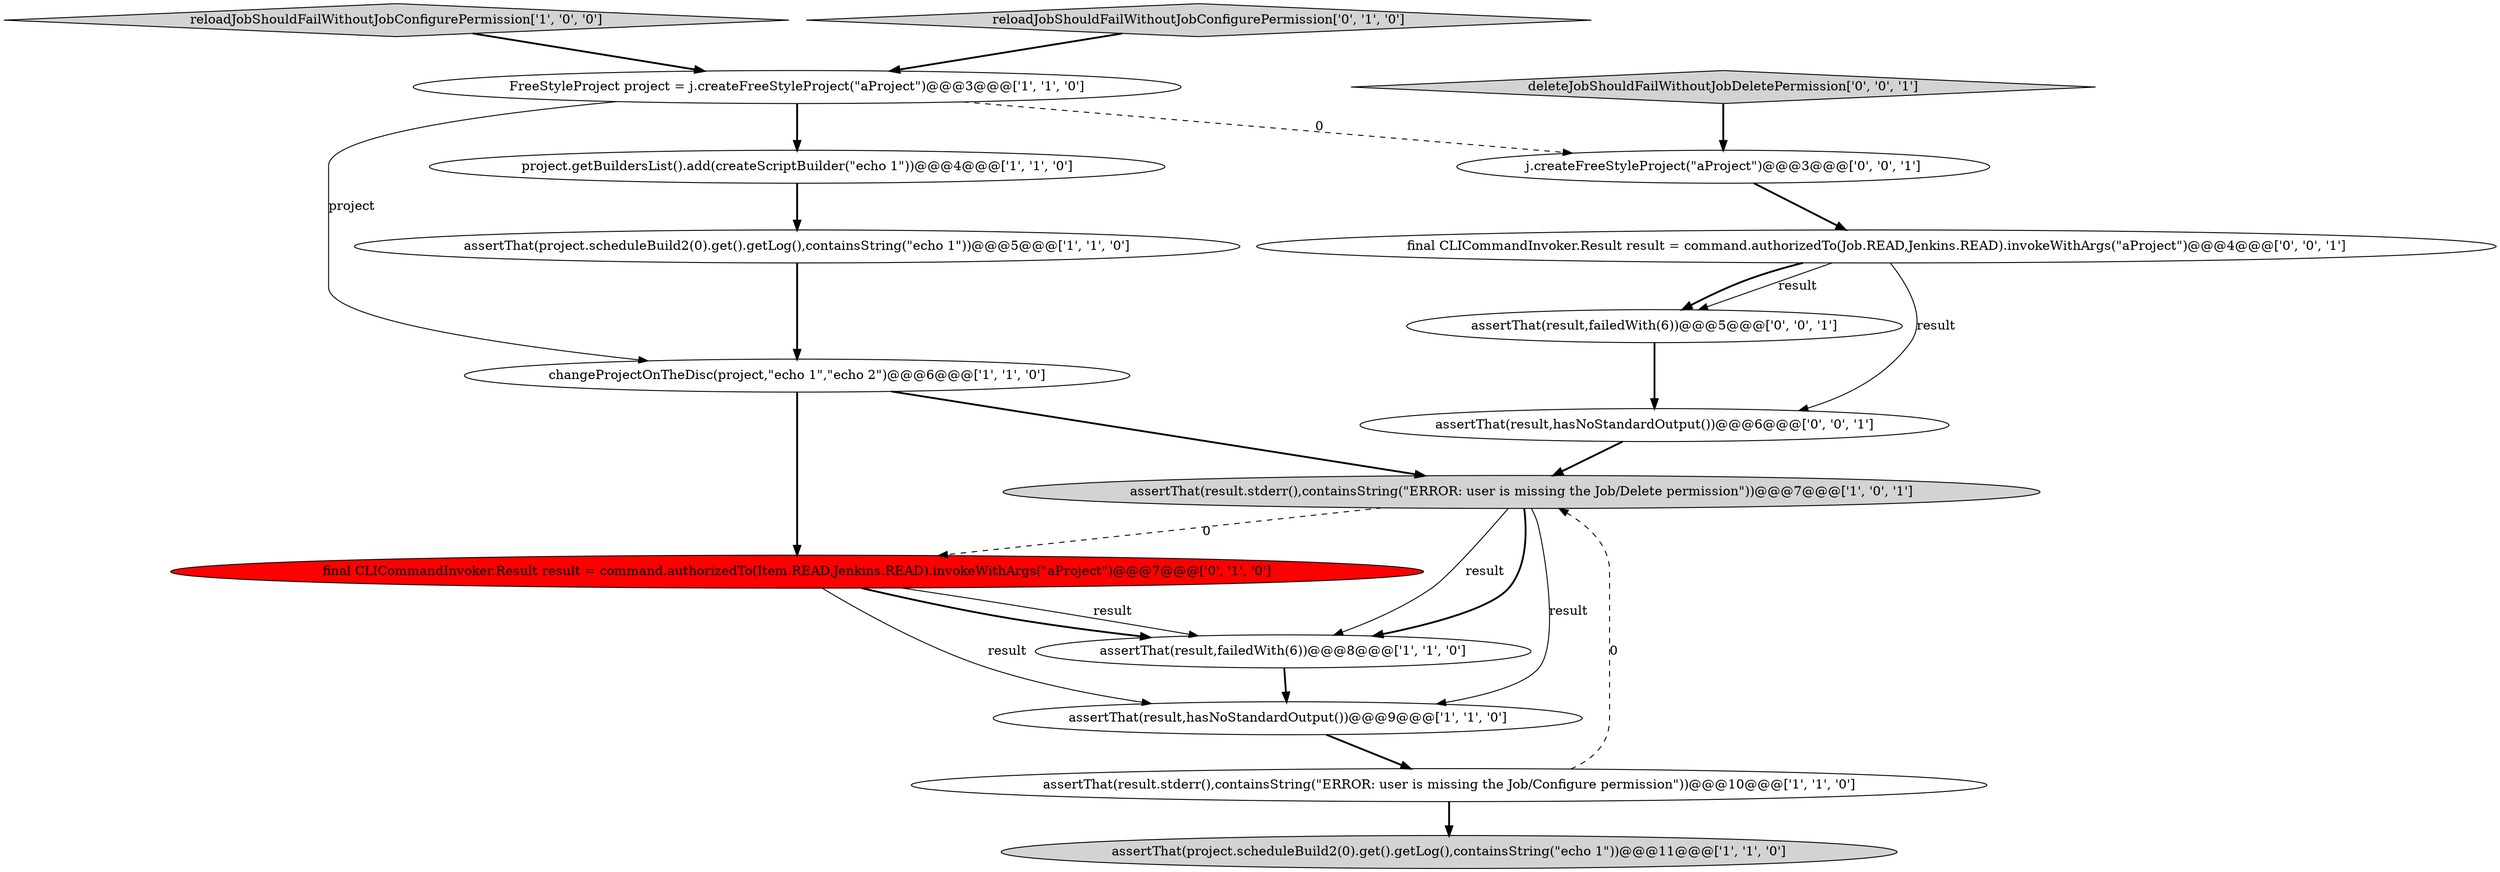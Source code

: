 digraph {
1 [style = filled, label = "reloadJobShouldFailWithoutJobConfigurePermission['1', '0', '0']", fillcolor = lightgray, shape = diamond image = "AAA0AAABBB1BBB"];
5 [style = filled, label = "assertThat(result.stderr(),containsString(\"ERROR: user is missing the Job/Delete permission\"))@@@7@@@['1', '0', '1']", fillcolor = lightgray, shape = ellipse image = "AAA0AAABBB1BBB"];
6 [style = filled, label = "assertThat(project.scheduleBuild2(0).get().getLog(),containsString(\"echo 1\"))@@@11@@@['1', '1', '0']", fillcolor = lightgray, shape = ellipse image = "AAA0AAABBB1BBB"];
16 [style = filled, label = "deleteJobShouldFailWithoutJobDeletePermission['0', '0', '1']", fillcolor = lightgray, shape = diamond image = "AAA0AAABBB3BBB"];
10 [style = filled, label = "reloadJobShouldFailWithoutJobConfigurePermission['0', '1', '0']", fillcolor = lightgray, shape = diamond image = "AAA0AAABBB2BBB"];
2 [style = filled, label = "assertThat(result.stderr(),containsString(\"ERROR: user is missing the Job/Configure permission\"))@@@10@@@['1', '1', '0']", fillcolor = white, shape = ellipse image = "AAA0AAABBB1BBB"];
13 [style = filled, label = "final CLICommandInvoker.Result result = command.authorizedTo(Job.READ,Jenkins.READ).invokeWithArgs(\"aProject\")@@@4@@@['0', '0', '1']", fillcolor = white, shape = ellipse image = "AAA0AAABBB3BBB"];
15 [style = filled, label = "assertThat(result,hasNoStandardOutput())@@@6@@@['0', '0', '1']", fillcolor = white, shape = ellipse image = "AAA0AAABBB3BBB"];
3 [style = filled, label = "project.getBuildersList().add(createScriptBuilder(\"echo 1\"))@@@4@@@['1', '1', '0']", fillcolor = white, shape = ellipse image = "AAA0AAABBB1BBB"];
9 [style = filled, label = "assertThat(result,hasNoStandardOutput())@@@9@@@['1', '1', '0']", fillcolor = white, shape = ellipse image = "AAA0AAABBB1BBB"];
12 [style = filled, label = "assertThat(result,failedWith(6))@@@5@@@['0', '0', '1']", fillcolor = white, shape = ellipse image = "AAA0AAABBB3BBB"];
8 [style = filled, label = "assertThat(project.scheduleBuild2(0).get().getLog(),containsString(\"echo 1\"))@@@5@@@['1', '1', '0']", fillcolor = white, shape = ellipse image = "AAA0AAABBB1BBB"];
4 [style = filled, label = "FreeStyleProject project = j.createFreeStyleProject(\"aProject\")@@@3@@@['1', '1', '0']", fillcolor = white, shape = ellipse image = "AAA0AAABBB1BBB"];
11 [style = filled, label = "final CLICommandInvoker.Result result = command.authorizedTo(Item.READ,Jenkins.READ).invokeWithArgs(\"aProject\")@@@7@@@['0', '1', '0']", fillcolor = red, shape = ellipse image = "AAA1AAABBB2BBB"];
0 [style = filled, label = "assertThat(result,failedWith(6))@@@8@@@['1', '1', '0']", fillcolor = white, shape = ellipse image = "AAA0AAABBB1BBB"];
7 [style = filled, label = "changeProjectOnTheDisc(project,\"echo 1\",\"echo 2\")@@@6@@@['1', '1', '0']", fillcolor = white, shape = ellipse image = "AAA0AAABBB1BBB"];
14 [style = filled, label = "j.createFreeStyleProject(\"aProject\")@@@3@@@['0', '0', '1']", fillcolor = white, shape = ellipse image = "AAA0AAABBB3BBB"];
5->0 [style = solid, label="result"];
4->3 [style = bold, label=""];
1->4 [style = bold, label=""];
0->9 [style = bold, label=""];
7->11 [style = bold, label=""];
13->12 [style = solid, label="result"];
9->2 [style = bold, label=""];
2->6 [style = bold, label=""];
5->9 [style = solid, label="result"];
12->15 [style = bold, label=""];
11->0 [style = solid, label="result"];
15->5 [style = bold, label=""];
8->7 [style = bold, label=""];
4->7 [style = solid, label="project"];
2->5 [style = dashed, label="0"];
7->5 [style = bold, label=""];
11->0 [style = bold, label=""];
13->12 [style = bold, label=""];
5->0 [style = bold, label=""];
5->11 [style = dashed, label="0"];
3->8 [style = bold, label=""];
11->9 [style = solid, label="result"];
10->4 [style = bold, label=""];
16->14 [style = bold, label=""];
13->15 [style = solid, label="result"];
4->14 [style = dashed, label="0"];
14->13 [style = bold, label=""];
}
